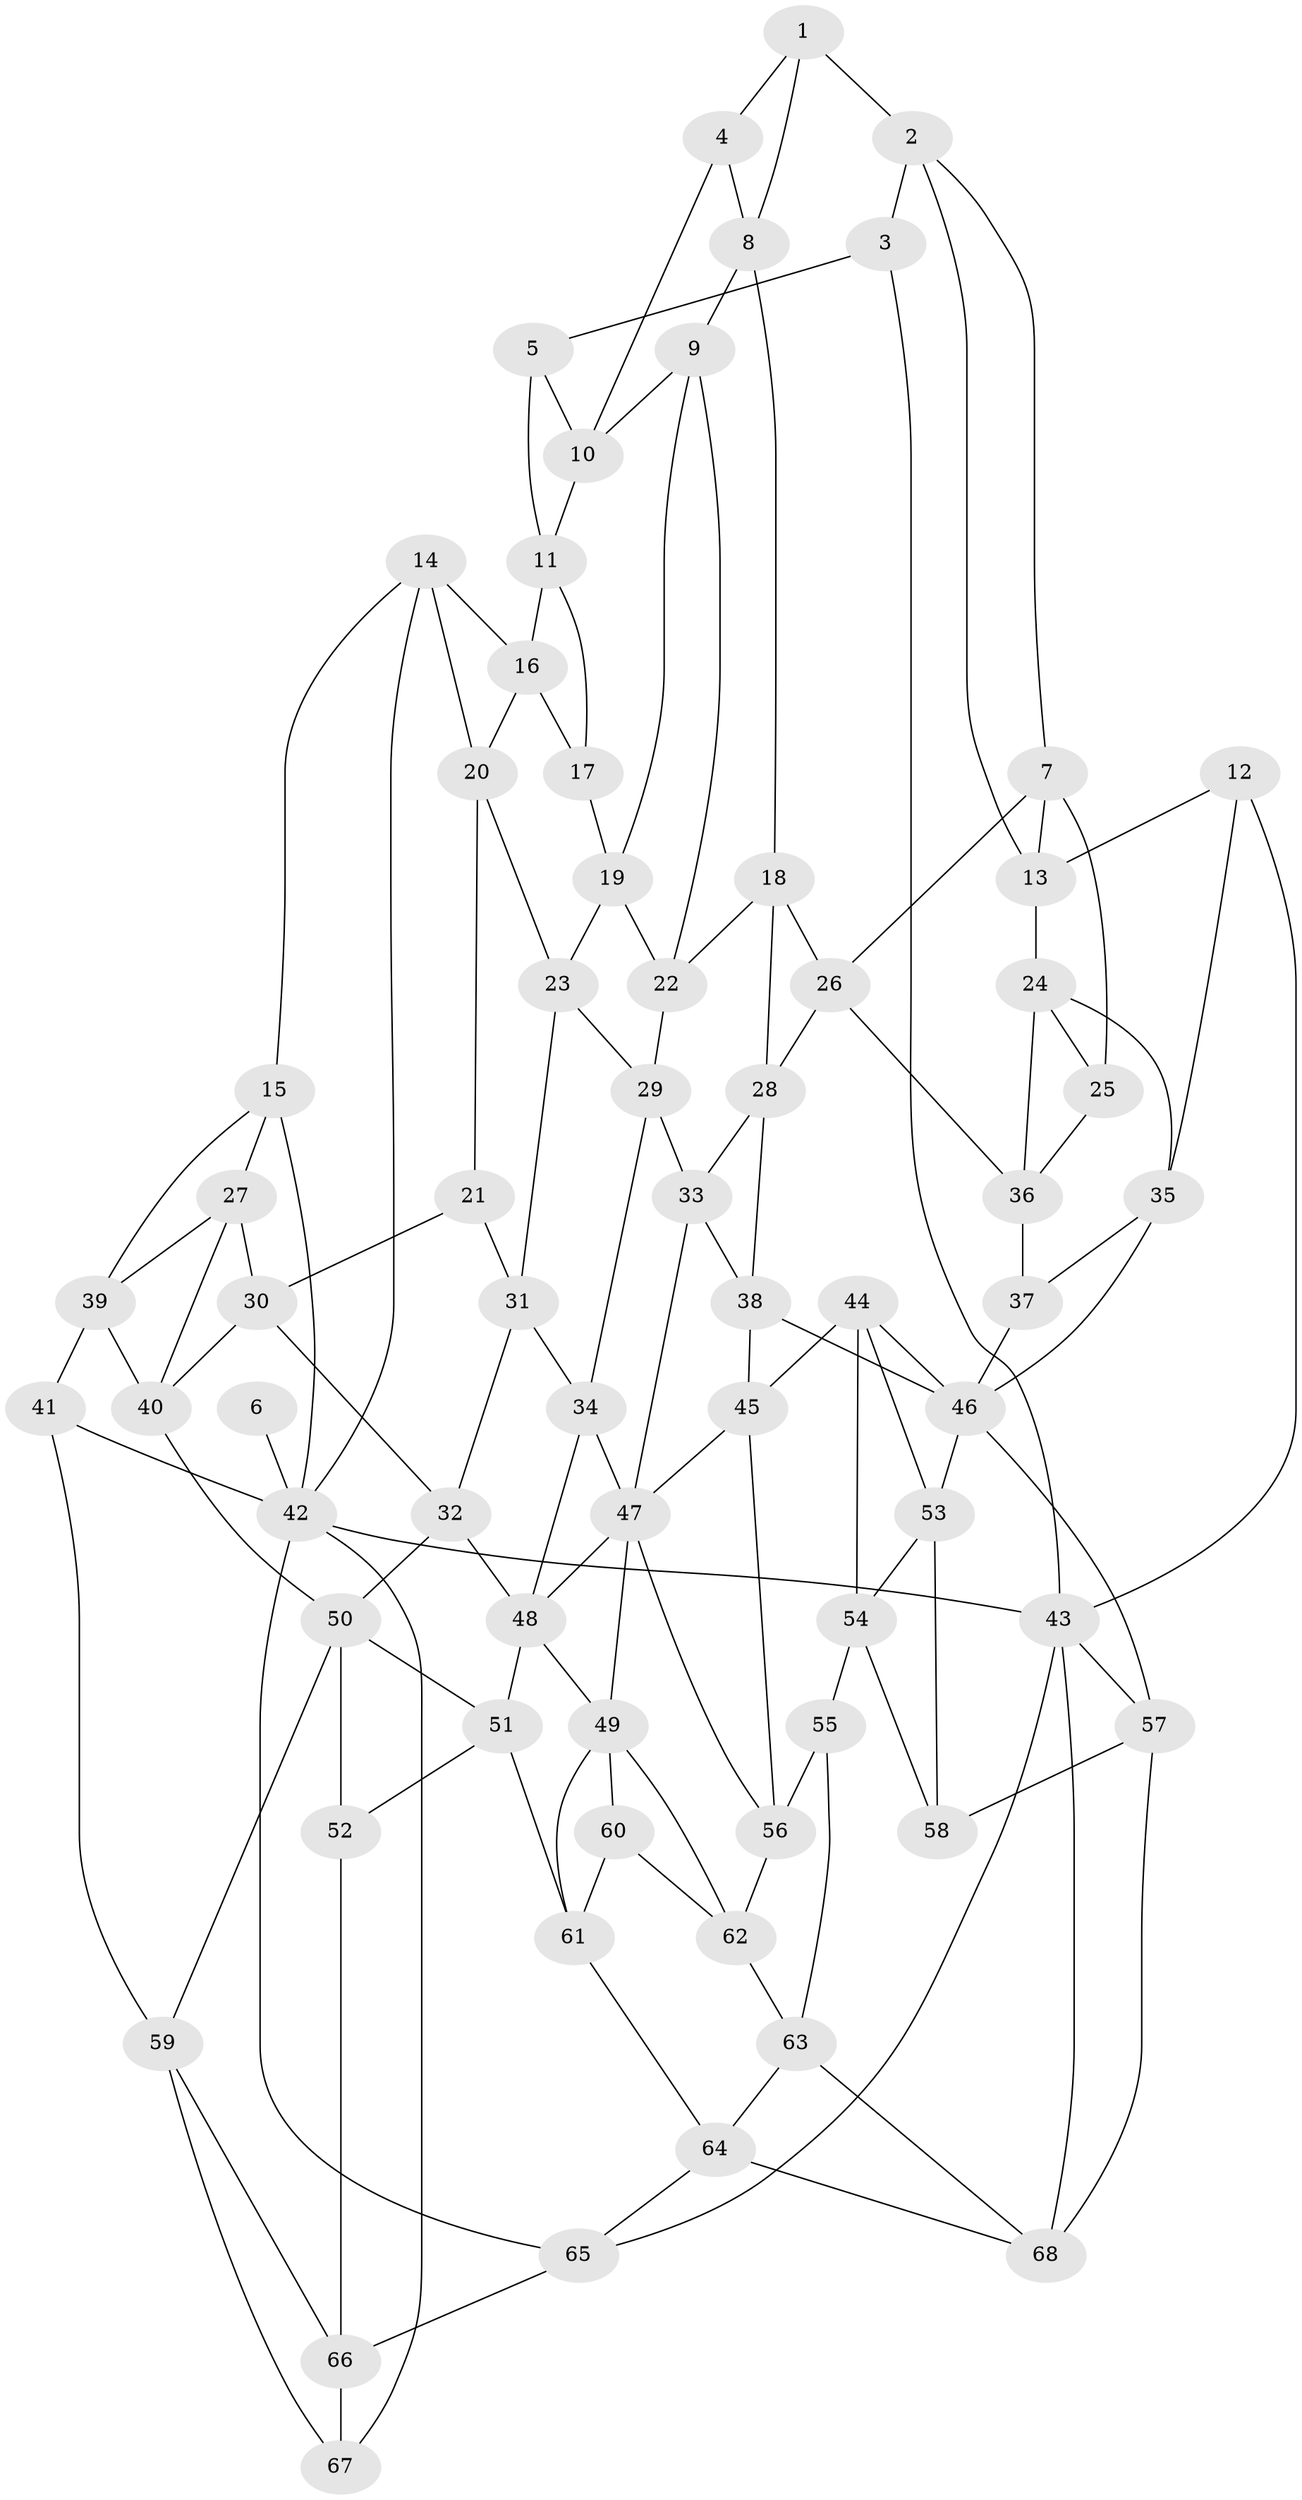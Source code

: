 // original degree distribution, {3: 0.014814814814814815, 4: 0.2074074074074074, 5: 0.5925925925925926, 6: 0.18518518518518517}
// Generated by graph-tools (version 1.1) at 2025/51/03/09/25 03:51:11]
// undirected, 68 vertices, 133 edges
graph export_dot {
graph [start="1"]
  node [color=gray90,style=filled];
  1;
  2;
  3;
  4;
  5;
  6;
  7;
  8;
  9;
  10;
  11;
  12;
  13;
  14;
  15;
  16;
  17;
  18;
  19;
  20;
  21;
  22;
  23;
  24;
  25;
  26;
  27;
  28;
  29;
  30;
  31;
  32;
  33;
  34;
  35;
  36;
  37;
  38;
  39;
  40;
  41;
  42;
  43;
  44;
  45;
  46;
  47;
  48;
  49;
  50;
  51;
  52;
  53;
  54;
  55;
  56;
  57;
  58;
  59;
  60;
  61;
  62;
  63;
  64;
  65;
  66;
  67;
  68;
  1 -- 2 [weight=1.0];
  1 -- 4 [weight=1.0];
  1 -- 8 [weight=1.0];
  2 -- 3 [weight=1.0];
  2 -- 7 [weight=1.0];
  2 -- 13 [weight=1.0];
  3 -- 5 [weight=1.0];
  3 -- 43 [weight=1.0];
  4 -- 8 [weight=1.0];
  4 -- 10 [weight=1.0];
  5 -- 10 [weight=1.0];
  5 -- 11 [weight=1.0];
  6 -- 42 [weight=2.0];
  7 -- 13 [weight=1.0];
  7 -- 25 [weight=1.0];
  7 -- 26 [weight=1.0];
  8 -- 9 [weight=1.0];
  8 -- 18 [weight=1.0];
  9 -- 10 [weight=1.0];
  9 -- 19 [weight=1.0];
  9 -- 22 [weight=1.0];
  10 -- 11 [weight=1.0];
  11 -- 16 [weight=1.0];
  11 -- 17 [weight=1.0];
  12 -- 13 [weight=1.0];
  12 -- 35 [weight=1.0];
  12 -- 43 [weight=1.0];
  13 -- 24 [weight=1.0];
  14 -- 15 [weight=1.0];
  14 -- 16 [weight=1.0];
  14 -- 20 [weight=1.0];
  14 -- 42 [weight=1.0];
  15 -- 27 [weight=1.0];
  15 -- 39 [weight=1.0];
  15 -- 42 [weight=1.0];
  16 -- 17 [weight=1.0];
  16 -- 20 [weight=1.0];
  17 -- 19 [weight=1.0];
  18 -- 22 [weight=1.0];
  18 -- 26 [weight=1.0];
  18 -- 28 [weight=1.0];
  19 -- 22 [weight=1.0];
  19 -- 23 [weight=1.0];
  20 -- 21 [weight=1.0];
  20 -- 23 [weight=1.0];
  21 -- 30 [weight=1.0];
  21 -- 31 [weight=1.0];
  22 -- 29 [weight=1.0];
  23 -- 29 [weight=1.0];
  23 -- 31 [weight=1.0];
  24 -- 25 [weight=1.0];
  24 -- 35 [weight=1.0];
  24 -- 36 [weight=1.0];
  25 -- 36 [weight=1.0];
  26 -- 28 [weight=1.0];
  26 -- 36 [weight=1.0];
  27 -- 30 [weight=1.0];
  27 -- 39 [weight=1.0];
  27 -- 40 [weight=1.0];
  28 -- 33 [weight=1.0];
  28 -- 38 [weight=1.0];
  29 -- 33 [weight=1.0];
  29 -- 34 [weight=1.0];
  30 -- 32 [weight=1.0];
  30 -- 40 [weight=1.0];
  31 -- 32 [weight=1.0];
  31 -- 34 [weight=1.0];
  32 -- 48 [weight=1.0];
  32 -- 50 [weight=1.0];
  33 -- 38 [weight=1.0];
  33 -- 47 [weight=1.0];
  34 -- 47 [weight=1.0];
  34 -- 48 [weight=1.0];
  35 -- 37 [weight=1.0];
  35 -- 46 [weight=1.0];
  36 -- 37 [weight=1.0];
  37 -- 46 [weight=1.0];
  38 -- 45 [weight=1.0];
  38 -- 46 [weight=1.0];
  39 -- 40 [weight=1.0];
  39 -- 41 [weight=1.0];
  40 -- 50 [weight=1.0];
  41 -- 42 [weight=1.0];
  41 -- 59 [weight=1.0];
  42 -- 43 [weight=1.0];
  42 -- 65 [weight=1.0];
  42 -- 67 [weight=1.0];
  43 -- 57 [weight=1.0];
  43 -- 65 [weight=1.0];
  43 -- 68 [weight=1.0];
  44 -- 45 [weight=1.0];
  44 -- 46 [weight=1.0];
  44 -- 53 [weight=1.0];
  44 -- 54 [weight=1.0];
  45 -- 47 [weight=1.0];
  45 -- 56 [weight=1.0];
  46 -- 53 [weight=1.0];
  46 -- 57 [weight=1.0];
  47 -- 48 [weight=1.0];
  47 -- 49 [weight=1.0];
  47 -- 56 [weight=1.0];
  48 -- 49 [weight=1.0];
  48 -- 51 [weight=2.0];
  49 -- 60 [weight=1.0];
  49 -- 61 [weight=1.0];
  49 -- 62 [weight=1.0];
  50 -- 51 [weight=1.0];
  50 -- 52 [weight=2.0];
  50 -- 59 [weight=1.0];
  51 -- 52 [weight=1.0];
  51 -- 61 [weight=1.0];
  52 -- 66 [weight=1.0];
  53 -- 54 [weight=1.0];
  53 -- 58 [weight=1.0];
  54 -- 55 [weight=1.0];
  54 -- 58 [weight=1.0];
  55 -- 56 [weight=1.0];
  55 -- 63 [weight=1.0];
  56 -- 62 [weight=1.0];
  57 -- 58 [weight=1.0];
  57 -- 68 [weight=1.0];
  59 -- 66 [weight=1.0];
  59 -- 67 [weight=1.0];
  60 -- 61 [weight=1.0];
  60 -- 62 [weight=1.0];
  61 -- 64 [weight=1.0];
  62 -- 63 [weight=1.0];
  63 -- 64 [weight=1.0];
  63 -- 68 [weight=1.0];
  64 -- 65 [weight=1.0];
  64 -- 68 [weight=1.0];
  65 -- 66 [weight=1.0];
  66 -- 67 [weight=1.0];
}
